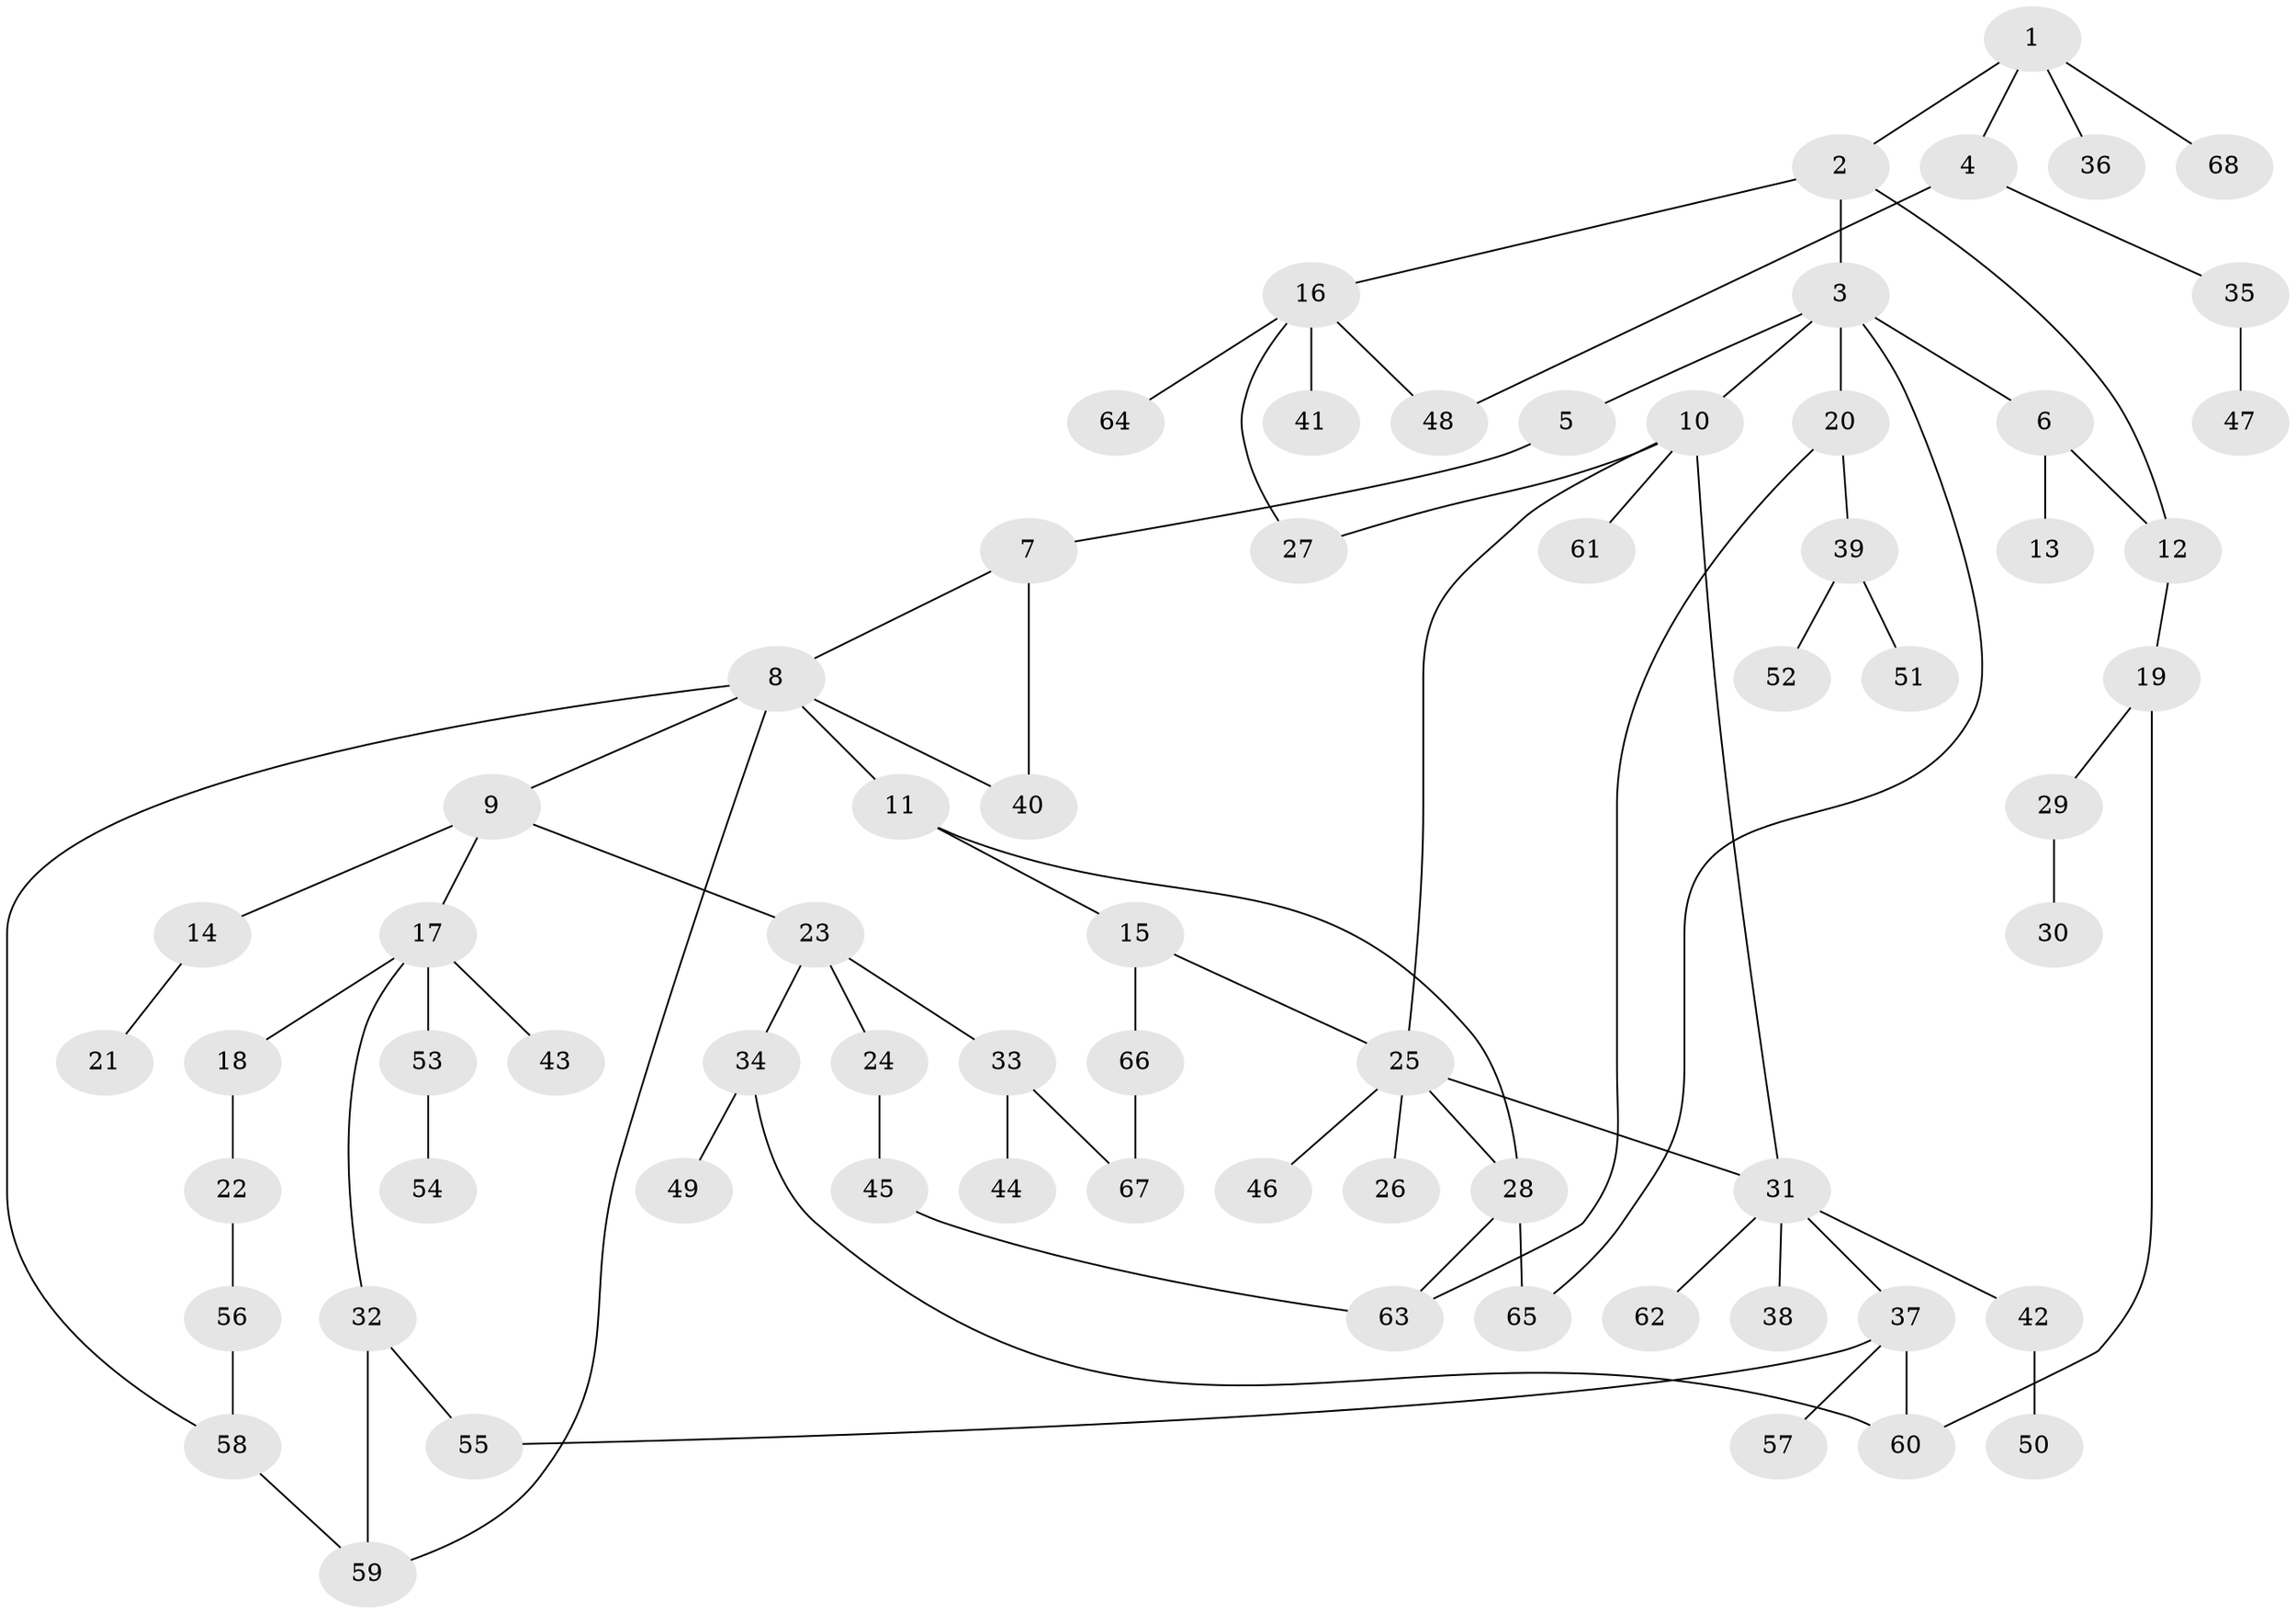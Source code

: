 // Generated by graph-tools (version 1.1) at 2025/25/03/09/25 03:25:36]
// undirected, 68 vertices, 84 edges
graph export_dot {
graph [start="1"]
  node [color=gray90,style=filled];
  1;
  2;
  3;
  4;
  5;
  6;
  7;
  8;
  9;
  10;
  11;
  12;
  13;
  14;
  15;
  16;
  17;
  18;
  19;
  20;
  21;
  22;
  23;
  24;
  25;
  26;
  27;
  28;
  29;
  30;
  31;
  32;
  33;
  34;
  35;
  36;
  37;
  38;
  39;
  40;
  41;
  42;
  43;
  44;
  45;
  46;
  47;
  48;
  49;
  50;
  51;
  52;
  53;
  54;
  55;
  56;
  57;
  58;
  59;
  60;
  61;
  62;
  63;
  64;
  65;
  66;
  67;
  68;
  1 -- 2;
  1 -- 4;
  1 -- 36;
  1 -- 68;
  2 -- 3;
  2 -- 12;
  2 -- 16;
  3 -- 5;
  3 -- 6;
  3 -- 10;
  3 -- 20;
  3 -- 65;
  4 -- 35;
  4 -- 48;
  5 -- 7;
  6 -- 13;
  6 -- 12;
  7 -- 8;
  7 -- 40;
  8 -- 9;
  8 -- 11;
  8 -- 40;
  8 -- 58;
  8 -- 59;
  9 -- 14;
  9 -- 17;
  9 -- 23;
  10 -- 27;
  10 -- 31;
  10 -- 61;
  10 -- 25;
  11 -- 15;
  11 -- 28;
  12 -- 19;
  14 -- 21;
  15 -- 25;
  15 -- 66;
  16 -- 41;
  16 -- 48;
  16 -- 64;
  16 -- 27;
  17 -- 18;
  17 -- 32;
  17 -- 43;
  17 -- 53;
  18 -- 22;
  19 -- 29;
  19 -- 60;
  20 -- 39;
  20 -- 63;
  22 -- 56;
  23 -- 24;
  23 -- 33;
  23 -- 34;
  24 -- 45;
  25 -- 26;
  25 -- 46;
  25 -- 28;
  25 -- 31;
  28 -- 65;
  28 -- 63;
  29 -- 30;
  31 -- 37;
  31 -- 38;
  31 -- 42;
  31 -- 62;
  32 -- 55;
  32 -- 59;
  33 -- 44;
  33 -- 67;
  34 -- 49;
  34 -- 60;
  35 -- 47;
  37 -- 57;
  37 -- 60;
  37 -- 55;
  39 -- 51;
  39 -- 52;
  42 -- 50;
  45 -- 63;
  53 -- 54;
  56 -- 58;
  58 -- 59;
  66 -- 67;
}
